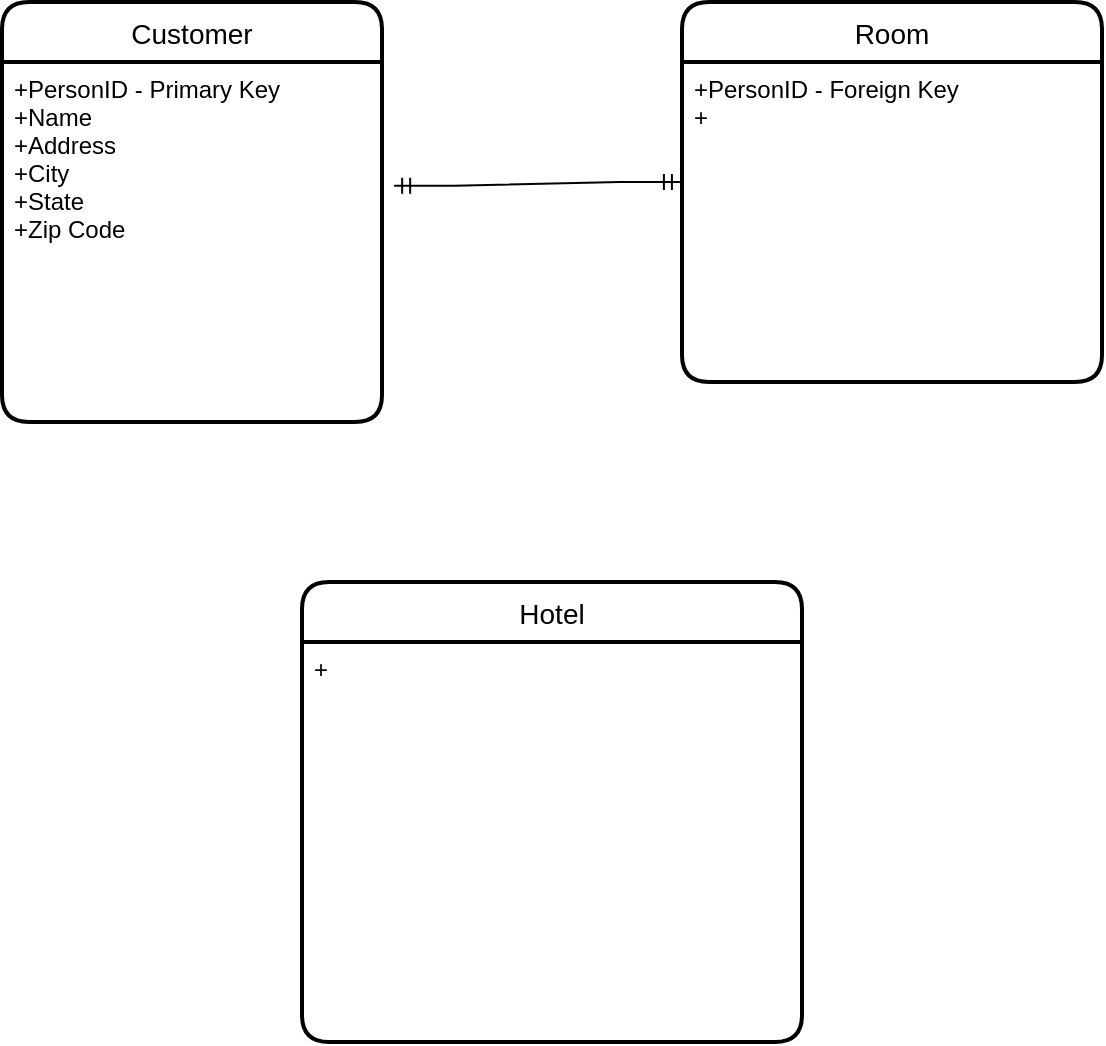 <mxfile version="16.6.5" type="github">
  <diagram id="R2lEEEUBdFMjLlhIrx00" name="Page-1">
    <mxGraphModel dx="868" dy="450" grid="1" gridSize="10" guides="1" tooltips="1" connect="1" arrows="1" fold="1" page="1" pageScale="1" pageWidth="850" pageHeight="1100" math="0" shadow="0" extFonts="Permanent Marker^https://fonts.googleapis.com/css?family=Permanent+Marker">
      <root>
        <mxCell id="0" />
        <mxCell id="1" parent="0" />
        <mxCell id="1mKKKYSLdmgsHQnq3t6_-1" value="Customer" style="swimlane;childLayout=stackLayout;horizontal=1;startSize=30;horizontalStack=0;rounded=1;fontSize=14;fontStyle=0;strokeWidth=2;resizeParent=0;resizeLast=1;shadow=0;dashed=0;align=center;" vertex="1" parent="1">
          <mxGeometry x="130" y="270" width="190" height="210" as="geometry" />
        </mxCell>
        <mxCell id="1mKKKYSLdmgsHQnq3t6_-2" value="+PersonID - Primary Key&#xa;+Name&#xa;+Address&#xa;+City&#xa;+State&#xa;+Zip Code&#xa;&#xa;" style="align=left;strokeColor=none;fillColor=none;spacingLeft=4;fontSize=12;verticalAlign=top;resizable=0;rotatable=0;part=1;fontStyle=0" vertex="1" parent="1mKKKYSLdmgsHQnq3t6_-1">
          <mxGeometry y="30" width="190" height="180" as="geometry" />
        </mxCell>
        <mxCell id="1mKKKYSLdmgsHQnq3t6_-8" value="Room" style="swimlane;childLayout=stackLayout;horizontal=1;startSize=30;horizontalStack=0;rounded=1;fontSize=14;fontStyle=0;strokeWidth=2;resizeParent=0;resizeLast=1;shadow=0;dashed=0;align=center;" vertex="1" parent="1">
          <mxGeometry x="470" y="270" width="210" height="190" as="geometry" />
        </mxCell>
        <mxCell id="1mKKKYSLdmgsHQnq3t6_-9" value="+PersonID - Foreign Key&#xa;+" style="align=left;strokeColor=none;fillColor=none;spacingLeft=4;fontSize=12;verticalAlign=top;resizable=0;rotatable=0;part=1;" vertex="1" parent="1mKKKYSLdmgsHQnq3t6_-8">
          <mxGeometry y="30" width="210" height="160" as="geometry" />
        </mxCell>
        <mxCell id="1mKKKYSLdmgsHQnq3t6_-10" value="" style="edgeStyle=entityRelationEdgeStyle;fontSize=12;html=1;endArrow=ERmandOne;startArrow=ERmandOne;rounded=0;exitX=1.032;exitY=0.344;exitDx=0;exitDy=0;exitPerimeter=0;entryX=-0.005;entryY=0.375;entryDx=0;entryDy=0;entryPerimeter=0;" edge="1" parent="1" source="1mKKKYSLdmgsHQnq3t6_-2" target="1mKKKYSLdmgsHQnq3t6_-9">
          <mxGeometry width="100" height="100" relative="1" as="geometry">
            <mxPoint x="370" y="420" as="sourcePoint" />
            <mxPoint x="470" y="320" as="targetPoint" />
          </mxGeometry>
        </mxCell>
        <mxCell id="1mKKKYSLdmgsHQnq3t6_-12" value="Hotel" style="swimlane;childLayout=stackLayout;horizontal=1;startSize=30;horizontalStack=0;rounded=1;fontSize=14;fontStyle=0;strokeWidth=2;resizeParent=0;resizeLast=1;shadow=0;dashed=0;align=center;" vertex="1" parent="1">
          <mxGeometry x="280" y="560" width="250" height="230" as="geometry" />
        </mxCell>
        <mxCell id="1mKKKYSLdmgsHQnq3t6_-13" value="+" style="align=left;strokeColor=none;fillColor=none;spacingLeft=4;fontSize=12;verticalAlign=top;resizable=0;rotatable=0;part=1;" vertex="1" parent="1mKKKYSLdmgsHQnq3t6_-12">
          <mxGeometry y="30" width="250" height="200" as="geometry" />
        </mxCell>
      </root>
    </mxGraphModel>
  </diagram>
</mxfile>
